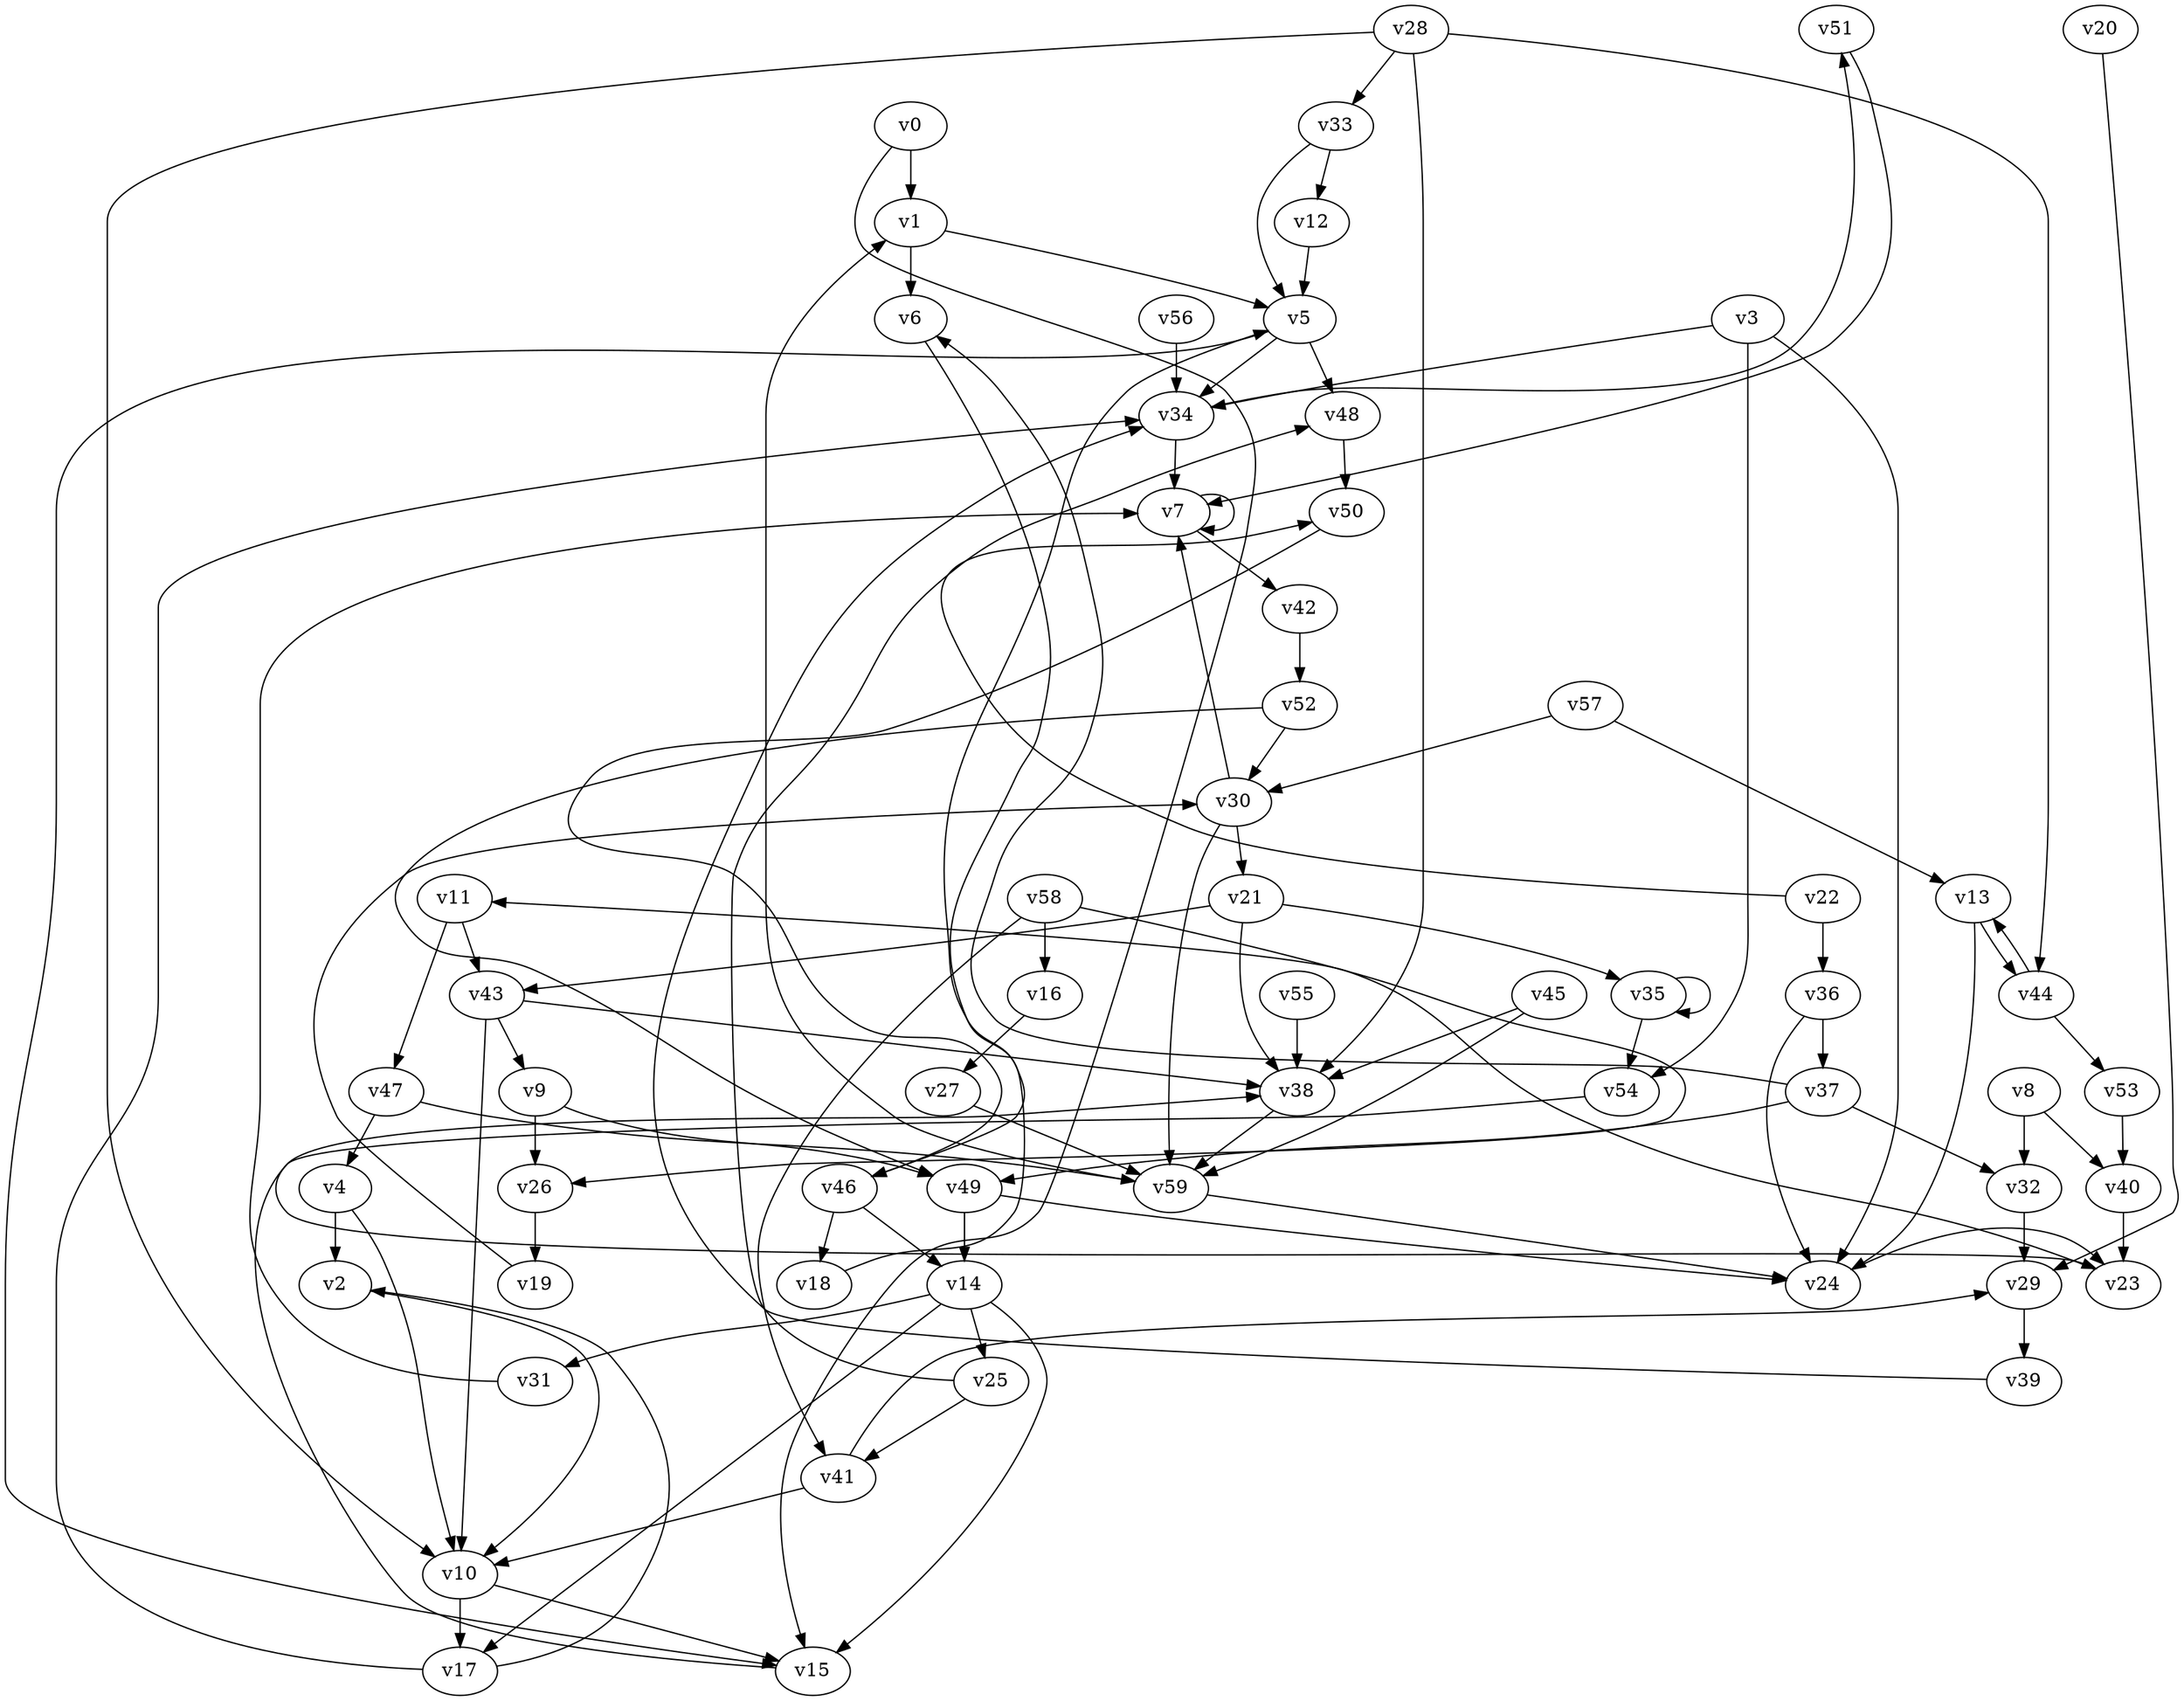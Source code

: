 // Benchmark game 86 - 60 vertices
// time_bound: 8
// targets: v49
digraph G {
    v0 [name="v0", player=0];
    v1 [name="v1", player=1];
    v2 [name="v2", player=0];
    v3 [name="v3", player=1];
    v4 [name="v4", player=1];
    v5 [name="v5", player=0];
    v6 [name="v6", player=1];
    v7 [name="v7", player=1];
    v8 [name="v8", player=1];
    v9 [name="v9", player=0];
    v10 [name="v10", player=1];
    v11 [name="v11", player=0];
    v12 [name="v12", player=0];
    v13 [name="v13", player=1];
    v14 [name="v14", player=1];
    v15 [name="v15", player=1];
    v16 [name="v16", player=0];
    v17 [name="v17", player=0];
    v18 [name="v18", player=0];
    v19 [name="v19", player=0];
    v20 [name="v20", player=0];
    v21 [name="v21", player=1];
    v22 [name="v22", player=0];
    v23 [name="v23", player=1];
    v24 [name="v24", player=0];
    v25 [name="v25", player=0];
    v26 [name="v26", player=1];
    v27 [name="v27", player=1];
    v28 [name="v28", player=0];
    v29 [name="v29", player=0];
    v30 [name="v30", player=1];
    v31 [name="v31", player=1];
    v32 [name="v32", player=1];
    v33 [name="v33", player=1];
    v34 [name="v34", player=0];
    v35 [name="v35", player=0];
    v36 [name="v36", player=0];
    v37 [name="v37", player=1];
    v38 [name="v38", player=0];
    v39 [name="v39", player=0];
    v40 [name="v40", player=1];
    v41 [name="v41", player=1];
    v42 [name="v42", player=1];
    v43 [name="v43", player=1];
    v44 [name="v44", player=1];
    v45 [name="v45", player=0];
    v46 [name="v46", player=0];
    v47 [name="v47", player=0];
    v48 [name="v48", player=1];
    v49 [name="v49", player=0, target=1];
    v50 [name="v50", player=0];
    v51 [name="v51", player=0];
    v52 [name="v52", player=0];
    v53 [name="v53", player=0];
    v54 [name="v54", player=1];
    v55 [name="v55", player=0];
    v56 [name="v56", player=0];
    v57 [name="v57", player=0];
    v58 [name="v58", player=1];
    v59 [name="v59", player=0];

    v0 -> v15 [constraint="t < 5"];
    v1 -> v6;
    v2 -> v10 [constraint="t >= 2"];
    v3 -> v34;
    v4 -> v10;
    v5 -> v15 [constraint="t mod 3 == 2"];
    v6 -> v46 [constraint="t mod 5 == 4"];
    v7 -> v7;
    v8 -> v40;
    v9 -> v26;
    v10 -> v15;
    v11 -> v43;
    v12 -> v5;
    v13 -> v44;
    v14 -> v15;
    v15 -> v38 [constraint="t mod 4 == 3"];
    v16 -> v27;
    v17 -> v2 [constraint="t < 7"];
    v18 -> v5 [constraint="t mod 2 == 0"];
    v19 -> v30;
    v20 -> v29 [constraint="t >= 3"];
    v21 -> v35;
    v22 -> v50 [constraint="t mod 4 == 0"];
    v23 -> v11 [constraint="t >= 5"];
    v24 -> v23 [constraint="t >= 5"];
    v25 -> v48 [constraint="t < 15"];
    v26 -> v19;
    v27 -> v59;
    v28 -> v38;
    v29 -> v39;
    v30 -> v21;
    v31 -> v7;
    v32 -> v29;
    v33 -> v5 [constraint="t < 15"];
    v34 -> v51 [constraint="t mod 5 == 1"];
    v35 -> v54;
    v36 -> v37;
    v37 -> v6 [constraint="t < 11"];
    v38 -> v59;
    v39 -> v34 [constraint="t >= 3"];
    v40 -> v23;
    v41 -> v29 [constraint="t mod 5 == 2"];
    v42 -> v52;
    v43 -> v10;
    v44 -> v13;
    v45 -> v59;
    v46 -> v18;
    v47 -> v4;
    v48 -> v50;
    v49 -> v24 [constraint="t < 8"];
    v50 -> v46 [constraint="t < 15"];
    v51 -> v7 [constraint="t < 11"];
    v52 -> v49 [constraint="t < 7"];
    v53 -> v40;
    v54 -> v23 [constraint="t mod 3 == 0"];
    v55 -> v38;
    v56 -> v34;
    v57 -> v13;
    v58 -> v26 [constraint="t >= 3"];
    v59 -> v24;
    v36 -> v24;
    v37 -> v32;
    v57 -> v30;
    v59 -> v1;
    v13 -> v24;
    v35 -> v35;
    v49 -> v14;
    v0 -> v1;
    v17 -> v34;
    v14 -> v31;
    v43 -> v38;
    v58 -> v41;
    v14 -> v25;
    v46 -> v14;
    v44 -> v53;
    v5 -> v48;
    v22 -> v36;
    v11 -> v47;
    v9 -> v49;
    v45 -> v38;
    v7 -> v42;
    v41 -> v10;
    v30 -> v59;
    v3 -> v24;
    v21 -> v38;
    v14 -> v17;
    v4 -> v2;
    v58 -> v16;
    v47 -> v59;
    v43 -> v9;
    v5 -> v34;
    v28 -> v10;
    v8 -> v32;
    v10 -> v17;
    v30 -> v7;
    v33 -> v12;
    v1 -> v5;
    v34 -> v7;
    v28 -> v44;
    v37 -> v49;
    v25 -> v41;
    v3 -> v54;
    v52 -> v30;
    v21 -> v43;
    v28 -> v33;
}
